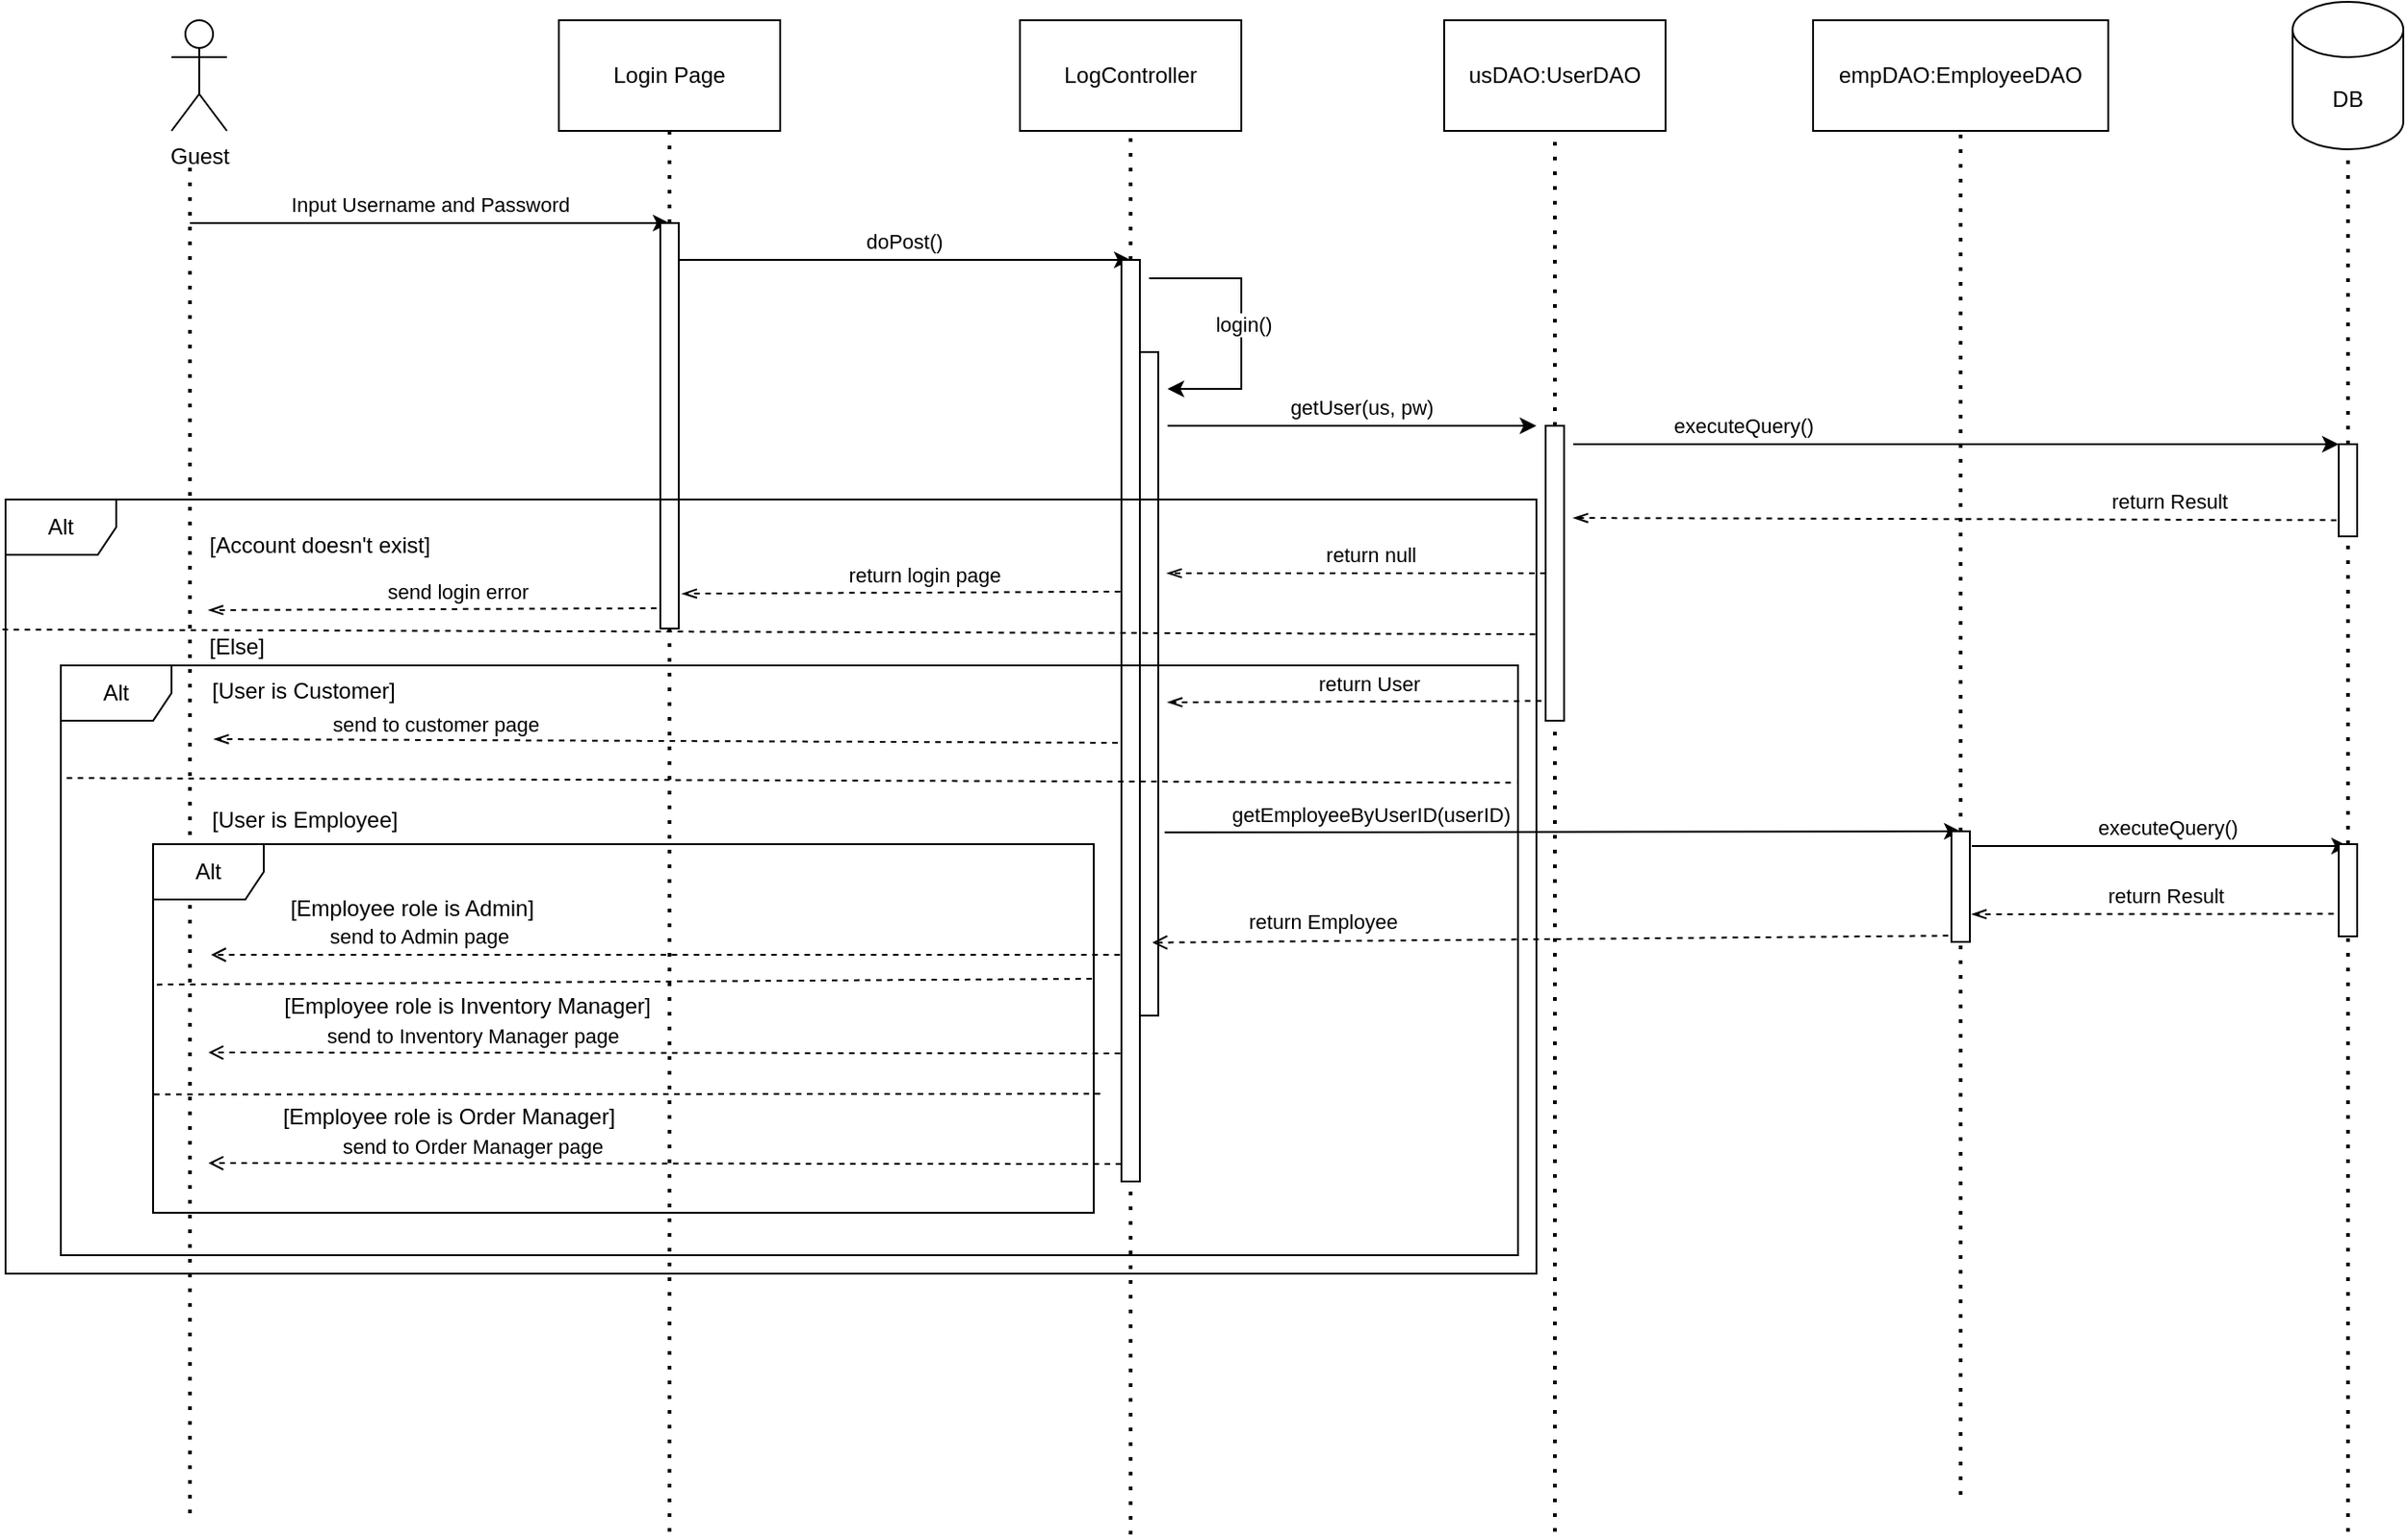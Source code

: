 <mxfile version="22.0.0" type="device">
  <diagram name="Page-1" id="2YBvvXClWsGukQMizWep">
    <mxGraphModel dx="1550" dy="328" grid="1" gridSize="10" guides="1" tooltips="1" connect="1" arrows="1" fold="1" page="1" pageScale="1" pageWidth="850" pageHeight="1100" math="0" shadow="0">
      <root>
        <mxCell id="0" />
        <mxCell id="1" parent="0" />
        <mxCell id="jZs6XVhiPtIK_qM_JSvM-1" value="LogController" style="rounded=0;whiteSpace=wrap;html=1;" parent="1" vertex="1">
          <mxGeometry x="210" y="60" width="120" height="60" as="geometry" />
        </mxCell>
        <mxCell id="jZs6XVhiPtIK_qM_JSvM-2" value="usDAO:UserDAO" style="rounded=0;whiteSpace=wrap;html=1;" parent="1" vertex="1">
          <mxGeometry x="440" y="60" width="120" height="60" as="geometry" />
        </mxCell>
        <mxCell id="jZs6XVhiPtIK_qM_JSvM-4" value="DB" style="shape=cylinder3;whiteSpace=wrap;html=1;boundedLbl=1;backgroundOutline=1;size=15;" parent="1" vertex="1">
          <mxGeometry x="900" y="50" width="60" height="80" as="geometry" />
        </mxCell>
        <mxCell id="jZs6XVhiPtIK_qM_JSvM-5" value="empDAO:EmployeeDAO" style="rounded=0;whiteSpace=wrap;html=1;" parent="1" vertex="1">
          <mxGeometry x="640" y="60" width="160" height="60" as="geometry" />
        </mxCell>
        <mxCell id="jZs6XVhiPtIK_qM_JSvM-6" value="" style="endArrow=none;dashed=1;html=1;dashPattern=1 3;strokeWidth=2;rounded=0;entryX=0.5;entryY=1;entryDx=0;entryDy=0;" parent="1" source="jZs6XVhiPtIK_qM_JSvM-23" target="jZs6XVhiPtIK_qM_JSvM-1" edge="1">
          <mxGeometry width="50" height="50" relative="1" as="geometry">
            <mxPoint x="270" y="881.455" as="sourcePoint" />
            <mxPoint x="560" y="230" as="targetPoint" />
          </mxGeometry>
        </mxCell>
        <mxCell id="jZs6XVhiPtIK_qM_JSvM-7" value="" style="endArrow=none;dashed=1;html=1;dashPattern=1 3;strokeWidth=2;rounded=0;entryX=0.5;entryY=1;entryDx=0;entryDy=0;" parent="1" source="jZs6XVhiPtIK_qM_JSvM-30" target="jZs6XVhiPtIK_qM_JSvM-2" edge="1">
          <mxGeometry width="50" height="50" relative="1" as="geometry">
            <mxPoint x="500" y="880" as="sourcePoint" />
            <mxPoint x="280" y="130" as="targetPoint" />
          </mxGeometry>
        </mxCell>
        <mxCell id="jZs6XVhiPtIK_qM_JSvM-8" value="" style="endArrow=none;dashed=1;html=1;dashPattern=1 3;strokeWidth=2;rounded=0;entryX=0.5;entryY=1;entryDx=0;entryDy=0;" parent="1" source="jZs6XVhiPtIK_qM_JSvM-69" target="jZs6XVhiPtIK_qM_JSvM-5" edge="1">
          <mxGeometry width="50" height="50" relative="1" as="geometry">
            <mxPoint x="720" y="860" as="sourcePoint" />
            <mxPoint x="290" y="140" as="targetPoint" />
          </mxGeometry>
        </mxCell>
        <mxCell id="jZs6XVhiPtIK_qM_JSvM-9" value="" style="endArrow=none;dashed=1;html=1;dashPattern=1 3;strokeWidth=2;rounded=0;entryX=0.5;entryY=1;entryDx=0;entryDy=0;entryPerimeter=0;" parent="1" source="jZs6XVhiPtIK_qM_JSvM-35" target="jZs6XVhiPtIK_qM_JSvM-4" edge="1">
          <mxGeometry width="50" height="50" relative="1" as="geometry">
            <mxPoint x="930" y="880" as="sourcePoint" />
            <mxPoint x="300" y="150" as="targetPoint" />
          </mxGeometry>
        </mxCell>
        <mxCell id="jZs6XVhiPtIK_qM_JSvM-14" value="Login Page" style="rounded=0;whiteSpace=wrap;html=1;" parent="1" vertex="1">
          <mxGeometry x="-40" y="60" width="120" height="60" as="geometry" />
        </mxCell>
        <mxCell id="jZs6XVhiPtIK_qM_JSvM-15" value="" style="endArrow=none;dashed=1;html=1;dashPattern=1 3;strokeWidth=2;rounded=0;entryX=0.5;entryY=1;entryDx=0;entryDy=0;" parent="1" source="jZs6XVhiPtIK_qM_JSvM-43" target="jZs6XVhiPtIK_qM_JSvM-14" edge="1">
          <mxGeometry width="50" height="50" relative="1" as="geometry">
            <mxPoint x="20" y="880" as="sourcePoint" />
            <mxPoint x="280" y="130" as="targetPoint" />
          </mxGeometry>
        </mxCell>
        <mxCell id="jZs6XVhiPtIK_qM_JSvM-16" value="Guest" style="shape=umlActor;verticalLabelPosition=bottom;verticalAlign=top;html=1;outlineConnect=0;" parent="1" vertex="1">
          <mxGeometry x="-250" y="60" width="30" height="60" as="geometry" />
        </mxCell>
        <mxCell id="jZs6XVhiPtIK_qM_JSvM-17" value="" style="endArrow=none;dashed=1;html=1;dashPattern=1 3;strokeWidth=2;rounded=0;" parent="1" edge="1">
          <mxGeometry width="50" height="50" relative="1" as="geometry">
            <mxPoint x="-240" y="870" as="sourcePoint" />
            <mxPoint x="-240" y="140" as="targetPoint" />
          </mxGeometry>
        </mxCell>
        <mxCell id="jZs6XVhiPtIK_qM_JSvM-19" value="" style="endArrow=classic;html=1;rounded=0;" parent="1" edge="1">
          <mxGeometry width="50" height="50" relative="1" as="geometry">
            <mxPoint x="-240" y="170" as="sourcePoint" />
            <mxPoint x="20" y="170" as="targetPoint" />
          </mxGeometry>
        </mxCell>
        <mxCell id="jZs6XVhiPtIK_qM_JSvM-20" value="Input Username and Password" style="edgeLabel;html=1;align=center;verticalAlign=middle;resizable=0;points=[];" parent="jZs6XVhiPtIK_qM_JSvM-19" vertex="1" connectable="0">
          <mxGeometry x="-0.083" y="-1" relative="1" as="geometry">
            <mxPoint x="11" y="-11" as="offset" />
          </mxGeometry>
        </mxCell>
        <mxCell id="jZs6XVhiPtIK_qM_JSvM-21" value="" style="endArrow=classic;html=1;rounded=0;" parent="1" edge="1">
          <mxGeometry width="50" height="50" relative="1" as="geometry">
            <mxPoint x="20" y="190" as="sourcePoint" />
            <mxPoint x="270" y="190" as="targetPoint" />
          </mxGeometry>
        </mxCell>
        <mxCell id="jZs6XVhiPtIK_qM_JSvM-22" value="doPost()" style="edgeLabel;html=1;align=center;verticalAlign=middle;resizable=0;points=[];" parent="jZs6XVhiPtIK_qM_JSvM-21" vertex="1" connectable="0">
          <mxGeometry x="0.014" y="-3" relative="1" as="geometry">
            <mxPoint y="-13" as="offset" />
          </mxGeometry>
        </mxCell>
        <mxCell id="jZs6XVhiPtIK_qM_JSvM-24" value="" style="endArrow=none;dashed=1;html=1;dashPattern=1 3;strokeWidth=2;rounded=0;entryX=0.5;entryY=1;entryDx=0;entryDy=0;" parent="1" target="jZs6XVhiPtIK_qM_JSvM-23" edge="1">
          <mxGeometry width="50" height="50" relative="1" as="geometry">
            <mxPoint x="270" y="881.455" as="sourcePoint" />
            <mxPoint x="270" y="120" as="targetPoint" />
          </mxGeometry>
        </mxCell>
        <mxCell id="jZs6XVhiPtIK_qM_JSvM-23" value="" style="rounded=0;whiteSpace=wrap;html=1;" parent="1" vertex="1">
          <mxGeometry x="265" y="190" width="10" height="500" as="geometry" />
        </mxCell>
        <mxCell id="jZs6XVhiPtIK_qM_JSvM-25" value="" style="endArrow=classic;html=1;rounded=0;" parent="1" edge="1">
          <mxGeometry width="50" height="50" relative="1" as="geometry">
            <mxPoint x="280" y="200" as="sourcePoint" />
            <mxPoint x="290" y="260" as="targetPoint" />
            <Array as="points">
              <mxPoint x="330" y="200" />
              <mxPoint x="330" y="260" />
            </Array>
          </mxGeometry>
        </mxCell>
        <mxCell id="jZs6XVhiPtIK_qM_JSvM-27" value="login()" style="edgeLabel;html=1;align=center;verticalAlign=middle;resizable=0;points=[];" parent="jZs6XVhiPtIK_qM_JSvM-25" vertex="1" connectable="0">
          <mxGeometry x="-0.003" y="1" relative="1" as="geometry">
            <mxPoint as="offset" />
          </mxGeometry>
        </mxCell>
        <mxCell id="jZs6XVhiPtIK_qM_JSvM-26" value="" style="rounded=0;whiteSpace=wrap;html=1;" parent="1" vertex="1">
          <mxGeometry x="275" y="240" width="10" height="360" as="geometry" />
        </mxCell>
        <mxCell id="jZs6XVhiPtIK_qM_JSvM-28" value="" style="endArrow=classic;html=1;rounded=0;" parent="1" edge="1">
          <mxGeometry width="50" height="50" relative="1" as="geometry">
            <mxPoint x="290" y="280" as="sourcePoint" />
            <mxPoint x="490" y="280" as="targetPoint" />
          </mxGeometry>
        </mxCell>
        <mxCell id="jZs6XVhiPtIK_qM_JSvM-29" value="getUser(us, pw)" style="edgeLabel;html=1;align=center;verticalAlign=middle;resizable=0;points=[];" parent="jZs6XVhiPtIK_qM_JSvM-28" vertex="1" connectable="0">
          <mxGeometry x="0.049" y="1" relative="1" as="geometry">
            <mxPoint y="-9" as="offset" />
          </mxGeometry>
        </mxCell>
        <mxCell id="jZs6XVhiPtIK_qM_JSvM-31" value="" style="endArrow=none;dashed=1;html=1;dashPattern=1 3;strokeWidth=2;rounded=0;entryX=0.5;entryY=1;entryDx=0;entryDy=0;" parent="1" target="jZs6XVhiPtIK_qM_JSvM-30" edge="1">
          <mxGeometry width="50" height="50" relative="1" as="geometry">
            <mxPoint x="500" y="880" as="sourcePoint" />
            <mxPoint x="500" y="120" as="targetPoint" />
          </mxGeometry>
        </mxCell>
        <mxCell id="jZs6XVhiPtIK_qM_JSvM-30" value="" style="rounded=0;whiteSpace=wrap;html=1;" parent="1" vertex="1">
          <mxGeometry x="495" y="280" width="10" height="160" as="geometry" />
        </mxCell>
        <mxCell id="jZs6XVhiPtIK_qM_JSvM-32" value="" style="endArrow=classic;html=1;rounded=0;entryX=0;entryY=0;entryDx=0;entryDy=0;" parent="1" target="jZs6XVhiPtIK_qM_JSvM-35" edge="1">
          <mxGeometry width="50" height="50" relative="1" as="geometry">
            <mxPoint x="510" y="290" as="sourcePoint" />
            <mxPoint x="920" y="290" as="targetPoint" />
          </mxGeometry>
        </mxCell>
        <mxCell id="jZs6XVhiPtIK_qM_JSvM-33" value="executeQuery()" style="edgeLabel;html=1;align=center;verticalAlign=middle;resizable=0;points=[];" parent="jZs6XVhiPtIK_qM_JSvM-32" vertex="1" connectable="0">
          <mxGeometry x="-0.113" y="2" relative="1" as="geometry">
            <mxPoint x="-92" y="-8" as="offset" />
          </mxGeometry>
        </mxCell>
        <mxCell id="jZs6XVhiPtIK_qM_JSvM-36" value="" style="endArrow=none;dashed=1;html=1;dashPattern=1 3;strokeWidth=2;rounded=0;entryX=0.5;entryY=1;entryDx=0;entryDy=0;entryPerimeter=0;" parent="1" source="jZs6XVhiPtIK_qM_JSvM-73" target="jZs6XVhiPtIK_qM_JSvM-35" edge="1">
          <mxGeometry width="50" height="50" relative="1" as="geometry">
            <mxPoint x="930" y="880" as="sourcePoint" />
            <mxPoint x="930" y="130" as="targetPoint" />
          </mxGeometry>
        </mxCell>
        <mxCell id="jZs6XVhiPtIK_qM_JSvM-35" value="" style="rounded=0;whiteSpace=wrap;html=1;" parent="1" vertex="1">
          <mxGeometry x="925" y="290" width="10" height="50" as="geometry" />
        </mxCell>
        <mxCell id="jZs6XVhiPtIK_qM_JSvM-37" value="" style="endArrow=openThin;html=1;rounded=0;dashed=1;endFill=0;exitX=-0.125;exitY=0.824;exitDx=0;exitDy=0;exitPerimeter=0;" parent="1" source="jZs6XVhiPtIK_qM_JSvM-35" edge="1">
          <mxGeometry width="50" height="50" relative="1" as="geometry">
            <mxPoint x="920" y="330" as="sourcePoint" />
            <mxPoint x="510" y="330" as="targetPoint" />
          </mxGeometry>
        </mxCell>
        <mxCell id="jZs6XVhiPtIK_qM_JSvM-38" value="return Result" style="edgeLabel;html=1;align=center;verticalAlign=middle;resizable=0;points=[];" parent="jZs6XVhiPtIK_qM_JSvM-37" vertex="1" connectable="0">
          <mxGeometry x="-0.305" y="2" relative="1" as="geometry">
            <mxPoint x="53" y="-12" as="offset" />
          </mxGeometry>
        </mxCell>
        <mxCell id="jZs6XVhiPtIK_qM_JSvM-39" value="" style="endArrow=openThin;html=1;rounded=0;dashed=1;endFill=0;exitX=0;exitY=0.5;exitDx=0;exitDy=0;" parent="1" source="jZs6XVhiPtIK_qM_JSvM-30" edge="1">
          <mxGeometry width="50" height="50" relative="1" as="geometry">
            <mxPoint x="480" y="360" as="sourcePoint" />
            <mxPoint x="289.677" y="360" as="targetPoint" />
          </mxGeometry>
        </mxCell>
        <mxCell id="jZs6XVhiPtIK_qM_JSvM-40" value="return null" style="edgeLabel;html=1;align=center;verticalAlign=middle;resizable=0;points=[];" parent="jZs6XVhiPtIK_qM_JSvM-39" vertex="1" connectable="0">
          <mxGeometry x="-0.305" y="2" relative="1" as="geometry">
            <mxPoint x="-24" y="-12" as="offset" />
          </mxGeometry>
        </mxCell>
        <mxCell id="jZs6XVhiPtIK_qM_JSvM-44" value="" style="endArrow=none;dashed=1;html=1;dashPattern=1 3;strokeWidth=2;rounded=0;entryX=0.5;entryY=1;entryDx=0;entryDy=0;" parent="1" target="jZs6XVhiPtIK_qM_JSvM-43" edge="1">
          <mxGeometry width="50" height="50" relative="1" as="geometry">
            <mxPoint x="20" y="880" as="sourcePoint" />
            <mxPoint x="20" y="120" as="targetPoint" />
          </mxGeometry>
        </mxCell>
        <mxCell id="jZs6XVhiPtIK_qM_JSvM-43" value="" style="rounded=0;whiteSpace=wrap;html=1;" parent="1" vertex="1">
          <mxGeometry x="15" y="170" width="10" height="220" as="geometry" />
        </mxCell>
        <mxCell id="jZs6XVhiPtIK_qM_JSvM-45" value="" style="endArrow=openThin;html=1;rounded=0;dashed=1;endFill=0;exitX=-0.063;exitY=0.36;exitDx=0;exitDy=0;exitPerimeter=0;entryX=1.18;entryY=0.914;entryDx=0;entryDy=0;entryPerimeter=0;" parent="1" source="jZs6XVhiPtIK_qM_JSvM-23" target="jZs6XVhiPtIK_qM_JSvM-43" edge="1">
          <mxGeometry width="50" height="50" relative="1" as="geometry">
            <mxPoint x="260" y="370" as="sourcePoint" />
            <mxPoint x="33" y="370" as="targetPoint" />
          </mxGeometry>
        </mxCell>
        <mxCell id="jZs6XVhiPtIK_qM_JSvM-46" value="return login page" style="edgeLabel;html=1;align=center;verticalAlign=middle;resizable=0;points=[];" parent="jZs6XVhiPtIK_qM_JSvM-45" vertex="1" connectable="0">
          <mxGeometry x="-0.305" y="2" relative="1" as="geometry">
            <mxPoint x="-24" y="-12" as="offset" />
          </mxGeometry>
        </mxCell>
        <mxCell id="jZs6XVhiPtIK_qM_JSvM-47" value="" style="endArrow=openThin;html=1;rounded=0;dashed=1;endFill=0;exitX=-0.207;exitY=0.95;exitDx=0;exitDy=0;exitPerimeter=0;" parent="1" source="jZs6XVhiPtIK_qM_JSvM-43" edge="1">
          <mxGeometry width="50" height="50" relative="1" as="geometry">
            <mxPoint y="380" as="sourcePoint" />
            <mxPoint x="-230" y="380" as="targetPoint" />
          </mxGeometry>
        </mxCell>
        <mxCell id="jZs6XVhiPtIK_qM_JSvM-48" value="send login error" style="edgeLabel;html=1;align=center;verticalAlign=middle;resizable=0;points=[];" parent="jZs6XVhiPtIK_qM_JSvM-47" vertex="1" connectable="0">
          <mxGeometry x="-0.305" y="2" relative="1" as="geometry">
            <mxPoint x="-24" y="-12" as="offset" />
          </mxGeometry>
        </mxCell>
        <mxCell id="jZs6XVhiPtIK_qM_JSvM-53" value="[Account doesn&#39;t exist]" style="text;html=1;align=center;verticalAlign=middle;resizable=0;points=[];autosize=1;strokeColor=none;fillColor=none;" parent="1" vertex="1">
          <mxGeometry x="-240" y="330" width="140" height="30" as="geometry" />
        </mxCell>
        <mxCell id="jZs6XVhiPtIK_qM_JSvM-62" value="" style="endArrow=openThin;html=1;rounded=0;dashed=1;endFill=0;exitX=-0.224;exitY=0.933;exitDx=0;exitDy=0;exitPerimeter=0;" parent="1" source="jZs6XVhiPtIK_qM_JSvM-30" edge="1">
          <mxGeometry width="50" height="50" relative="1" as="geometry">
            <mxPoint x="480" y="430" as="sourcePoint" />
            <mxPoint x="290" y="430" as="targetPoint" />
          </mxGeometry>
        </mxCell>
        <mxCell id="jZs6XVhiPtIK_qM_JSvM-63" value="return User" style="edgeLabel;html=1;align=center;verticalAlign=middle;resizable=0;points=[];" parent="jZs6XVhiPtIK_qM_JSvM-62" vertex="1" connectable="0">
          <mxGeometry x="-0.305" y="2" relative="1" as="geometry">
            <mxPoint x="-24" y="-12" as="offset" />
          </mxGeometry>
        </mxCell>
        <mxCell id="jZs6XVhiPtIK_qM_JSvM-64" value="" style="endArrow=openThin;html=1;rounded=0;dashed=1;endFill=0;exitX=-0.196;exitY=0.524;exitDx=0;exitDy=0;exitPerimeter=0;" parent="1" source="jZs6XVhiPtIK_qM_JSvM-23" edge="1">
          <mxGeometry width="50" height="50" relative="1" as="geometry">
            <mxPoint x="260" y="450" as="sourcePoint" />
            <mxPoint x="-227" y="450" as="targetPoint" />
          </mxGeometry>
        </mxCell>
        <mxCell id="jZs6XVhiPtIK_qM_JSvM-65" value="send to customer page" style="edgeLabel;html=1;align=center;verticalAlign=middle;resizable=0;points=[];" parent="jZs6XVhiPtIK_qM_JSvM-64" vertex="1" connectable="0">
          <mxGeometry x="-0.305" y="2" relative="1" as="geometry">
            <mxPoint x="-200" y="-12" as="offset" />
          </mxGeometry>
        </mxCell>
        <mxCell id="jZs6XVhiPtIK_qM_JSvM-66" value="[User is Customer]" style="text;whiteSpace=wrap;html=1;" parent="1" vertex="1">
          <mxGeometry x="-230" y="410" width="130" height="40" as="geometry" />
        </mxCell>
        <mxCell id="jZs6XVhiPtIK_qM_JSvM-67" value="" style="endArrow=classic;html=1;rounded=0;exitX=1.339;exitY=0.724;exitDx=0;exitDy=0;exitPerimeter=0;" parent="1" source="jZs6XVhiPtIK_qM_JSvM-26" edge="1">
          <mxGeometry width="50" height="50" relative="1" as="geometry">
            <mxPoint x="300" y="480" as="sourcePoint" />
            <mxPoint x="720" y="500" as="targetPoint" />
          </mxGeometry>
        </mxCell>
        <mxCell id="jZs6XVhiPtIK_qM_JSvM-68" value="getEmployeeByUserID(userID)" style="edgeLabel;html=1;align=center;verticalAlign=middle;resizable=0;points=[];" parent="jZs6XVhiPtIK_qM_JSvM-67" vertex="1" connectable="0">
          <mxGeometry x="0.212" y="-2" relative="1" as="geometry">
            <mxPoint x="-150" y="-12" as="offset" />
          </mxGeometry>
        </mxCell>
        <mxCell id="jZs6XVhiPtIK_qM_JSvM-70" value="" style="endArrow=none;dashed=1;html=1;dashPattern=1 3;strokeWidth=2;rounded=0;entryX=0.5;entryY=1;entryDx=0;entryDy=0;" parent="1" target="jZs6XVhiPtIK_qM_JSvM-69" edge="1">
          <mxGeometry width="50" height="50" relative="1" as="geometry">
            <mxPoint x="720" y="860" as="sourcePoint" />
            <mxPoint x="720" y="120" as="targetPoint" />
          </mxGeometry>
        </mxCell>
        <mxCell id="jZs6XVhiPtIK_qM_JSvM-69" value="" style="rounded=0;whiteSpace=wrap;html=1;" parent="1" vertex="1">
          <mxGeometry x="715" y="500" width="10" height="60" as="geometry" />
        </mxCell>
        <mxCell id="jZs6XVhiPtIK_qM_JSvM-71" value="" style="endArrow=classic;html=1;rounded=0;" parent="1" edge="1">
          <mxGeometry width="50" height="50" relative="1" as="geometry">
            <mxPoint x="726" y="508" as="sourcePoint" />
            <mxPoint x="930" y="508" as="targetPoint" />
          </mxGeometry>
        </mxCell>
        <mxCell id="jZs6XVhiPtIK_qM_JSvM-72" value="executeQuery()" style="edgeLabel;html=1;align=center;verticalAlign=middle;resizable=0;points=[];" parent="jZs6XVhiPtIK_qM_JSvM-71" vertex="1" connectable="0">
          <mxGeometry x="-0.12" y="-1" relative="1" as="geometry">
            <mxPoint x="16" y="-11" as="offset" />
          </mxGeometry>
        </mxCell>
        <mxCell id="jZs6XVhiPtIK_qM_JSvM-74" value="" style="endArrow=none;dashed=1;html=1;dashPattern=1 3;strokeWidth=2;rounded=0;entryX=0.5;entryY=1;entryDx=0;entryDy=0;entryPerimeter=0;" parent="1" target="jZs6XVhiPtIK_qM_JSvM-73" edge="1">
          <mxGeometry width="50" height="50" relative="1" as="geometry">
            <mxPoint x="930" y="880" as="sourcePoint" />
            <mxPoint x="930" y="340" as="targetPoint" />
          </mxGeometry>
        </mxCell>
        <mxCell id="jZs6XVhiPtIK_qM_JSvM-73" value="" style="rounded=0;whiteSpace=wrap;html=1;" parent="1" vertex="1">
          <mxGeometry x="925" y="507" width="10" height="50" as="geometry" />
        </mxCell>
        <mxCell id="jZs6XVhiPtIK_qM_JSvM-75" value="" style="endArrow=openThin;html=1;rounded=0;dashed=1;endFill=0;exitX=-0.271;exitY=0.755;exitDx=0;exitDy=0;exitPerimeter=0;" parent="1" source="jZs6XVhiPtIK_qM_JSvM-73" edge="1">
          <mxGeometry width="50" height="50" relative="1" as="geometry">
            <mxPoint x="916" y="545" as="sourcePoint" />
            <mxPoint x="726" y="545" as="targetPoint" />
          </mxGeometry>
        </mxCell>
        <mxCell id="jZs6XVhiPtIK_qM_JSvM-76" value="return Result" style="edgeLabel;html=1;align=center;verticalAlign=middle;resizable=0;points=[];" parent="jZs6XVhiPtIK_qM_JSvM-75" vertex="1" connectable="0">
          <mxGeometry x="-0.305" y="2" relative="1" as="geometry">
            <mxPoint x="-24" y="-12" as="offset" />
          </mxGeometry>
        </mxCell>
        <mxCell id="jZs6XVhiPtIK_qM_JSvM-77" value="" style="endArrow=open;html=1;rounded=0;dashed=1;endFill=0;exitX=-0.17;exitY=0.944;exitDx=0;exitDy=0;exitPerimeter=0;entryX=0.674;entryY=0.89;entryDx=0;entryDy=0;entryPerimeter=0;" parent="1" source="jZs6XVhiPtIK_qM_JSvM-69" target="jZs6XVhiPtIK_qM_JSvM-26" edge="1">
          <mxGeometry width="50" height="50" relative="1" as="geometry">
            <mxPoint x="710" y="550" as="sourcePoint" />
            <mxPoint x="300" y="550" as="targetPoint" />
          </mxGeometry>
        </mxCell>
        <mxCell id="jZs6XVhiPtIK_qM_JSvM-78" value="return Employee" style="edgeLabel;html=1;align=center;verticalAlign=middle;resizable=0;points=[];" parent="jZs6XVhiPtIK_qM_JSvM-77" vertex="1" connectable="0">
          <mxGeometry x="0.317" y="-3" relative="1" as="geometry">
            <mxPoint x="-56" y="-7" as="offset" />
          </mxGeometry>
        </mxCell>
        <mxCell id="jZs6XVhiPtIK_qM_JSvM-79" value="" style="endArrow=open;html=1;rounded=0;dashed=1;endFill=0;exitX=-0.083;exitY=0.738;exitDx=0;exitDy=0;exitPerimeter=0;" parent="1" edge="1">
          <mxGeometry width="50" height="50" relative="1" as="geometry">
            <mxPoint x="264.17" y="567" as="sourcePoint" />
            <mxPoint x="-228.597" y="567" as="targetPoint" />
          </mxGeometry>
        </mxCell>
        <mxCell id="jZs6XVhiPtIK_qM_JSvM-80" value="send to Admin page" style="edgeLabel;html=1;align=center;verticalAlign=middle;resizable=0;points=[];" parent="jZs6XVhiPtIK_qM_JSvM-79" vertex="1" connectable="0">
          <mxGeometry x="-0.237" y="1" relative="1" as="geometry">
            <mxPoint x="-192" y="-11" as="offset" />
          </mxGeometry>
        </mxCell>
        <mxCell id="jZs6XVhiPtIK_qM_JSvM-81" value="[Employee role is Admin]" style="text;html=1;align=center;verticalAlign=middle;resizable=0;points=[];autosize=1;strokeColor=none;fillColor=none;" parent="1" vertex="1">
          <mxGeometry x="-200" y="527" width="160" height="30" as="geometry" />
        </mxCell>
        <mxCell id="jZs6XVhiPtIK_qM_JSvM-82" value="" style="endArrow=open;html=1;rounded=0;dashed=1;endFill=0;exitX=-0.066;exitY=0.861;exitDx=0;exitDy=0;exitPerimeter=0;" parent="1" source="jZs6XVhiPtIK_qM_JSvM-23" edge="1">
          <mxGeometry width="50" height="50" relative="1" as="geometry">
            <mxPoint x="250" y="620" as="sourcePoint" />
            <mxPoint x="-230" y="620" as="targetPoint" />
          </mxGeometry>
        </mxCell>
        <mxCell id="jZs6XVhiPtIK_qM_JSvM-83" value="send to Inventory Manager page" style="edgeLabel;html=1;align=center;verticalAlign=middle;resizable=0;points=[];" parent="jZs6XVhiPtIK_qM_JSvM-82" vertex="1" connectable="0">
          <mxGeometry x="-0.237" y="1" relative="1" as="geometry">
            <mxPoint x="-163" y="-11" as="offset" />
          </mxGeometry>
        </mxCell>
        <mxCell id="jZs6XVhiPtIK_qM_JSvM-84" value="[Employee role is Inventory Manager]" style="text;html=1;align=center;verticalAlign=middle;resizable=0;points=[];autosize=1;strokeColor=none;fillColor=none;" parent="1" vertex="1">
          <mxGeometry x="-200" y="580" width="220" height="30" as="geometry" />
        </mxCell>
        <mxCell id="jZs6XVhiPtIK_qM_JSvM-85" value="" style="endArrow=open;html=1;rounded=0;dashed=1;endFill=0;exitX=-0.014;exitY=0.981;exitDx=0;exitDy=0;exitPerimeter=0;" parent="1" source="jZs6XVhiPtIK_qM_JSvM-23" edge="1">
          <mxGeometry width="50" height="50" relative="1" as="geometry">
            <mxPoint x="260" y="680" as="sourcePoint" />
            <mxPoint x="-230" y="680" as="targetPoint" />
          </mxGeometry>
        </mxCell>
        <mxCell id="jZs6XVhiPtIK_qM_JSvM-86" value="send to Order Manager page" style="edgeLabel;html=1;align=center;verticalAlign=middle;resizable=0;points=[];" parent="jZs6XVhiPtIK_qM_JSvM-85" vertex="1" connectable="0">
          <mxGeometry x="-0.237" y="1" relative="1" as="geometry">
            <mxPoint x="-163" y="-11" as="offset" />
          </mxGeometry>
        </mxCell>
        <mxCell id="jZs6XVhiPtIK_qM_JSvM-90" value="Alt" style="shape=umlFrame;whiteSpace=wrap;html=1;pointerEvents=0;" parent="1" vertex="1">
          <mxGeometry x="-340" y="320" width="830" height="420" as="geometry" />
        </mxCell>
        <mxCell id="jZs6XVhiPtIK_qM_JSvM-91" value="Alt" style="shape=umlFrame;whiteSpace=wrap;html=1;pointerEvents=0;" parent="1" vertex="1">
          <mxGeometry x="-310" y="410" width="790" height="320" as="geometry" />
        </mxCell>
        <mxCell id="jZs6XVhiPtIK_qM_JSvM-87" value="[Employee role is Order Manager]" style="text;html=1;align=center;verticalAlign=middle;resizable=0;points=[];autosize=1;strokeColor=none;fillColor=none;" parent="1" vertex="1">
          <mxGeometry x="-200" y="640" width="200" height="30" as="geometry" />
        </mxCell>
        <mxCell id="jZs6XVhiPtIK_qM_JSvM-92" value="[User is Employee]" style="text;whiteSpace=wrap;html=1;" parent="1" vertex="1">
          <mxGeometry x="-230" y="480" width="130" height="40" as="geometry" />
        </mxCell>
        <mxCell id="jZs6XVhiPtIK_qM_JSvM-93" value="Alt" style="shape=umlFrame;whiteSpace=wrap;html=1;pointerEvents=0;" parent="1" vertex="1">
          <mxGeometry x="-260" y="507" width="510" height="200" as="geometry" />
        </mxCell>
        <mxCell id="jZs6XVhiPtIK_qM_JSvM-94" value="[Else]" style="text;html=1;align=center;verticalAlign=middle;resizable=0;points=[];autosize=1;strokeColor=none;fillColor=none;" parent="1" vertex="1">
          <mxGeometry x="-240" y="385" width="50" height="30" as="geometry" />
        </mxCell>
        <mxCell id="PLSLTmwb6G0YA_U-e3H8-1" value="" style="endArrow=none;dashed=1;html=1;rounded=0;exitX=0.001;exitY=0.679;exitDx=0;exitDy=0;exitPerimeter=0;entryX=1.009;entryY=0.677;entryDx=0;entryDy=0;entryPerimeter=0;" edge="1" parent="1" source="jZs6XVhiPtIK_qM_JSvM-93" target="jZs6XVhiPtIK_qM_JSvM-93">
          <mxGeometry width="50" height="50" relative="1" as="geometry">
            <mxPoint x="-50" y="620" as="sourcePoint" />
            <mxPoint y="570" as="targetPoint" />
          </mxGeometry>
        </mxCell>
        <mxCell id="PLSLTmwb6G0YA_U-e3H8-2" value="" style="endArrow=none;dashed=1;html=1;rounded=0;exitX=0.004;exitY=0.381;exitDx=0;exitDy=0;exitPerimeter=0;entryX=1;entryY=0.365;entryDx=0;entryDy=0;entryPerimeter=0;" edge="1" parent="1" source="jZs6XVhiPtIK_qM_JSvM-93" target="jZs6XVhiPtIK_qM_JSvM-93">
          <mxGeometry width="50" height="50" relative="1" as="geometry">
            <mxPoint x="-249" y="653" as="sourcePoint" />
            <mxPoint x="265" y="652" as="targetPoint" />
          </mxGeometry>
        </mxCell>
        <mxCell id="PLSLTmwb6G0YA_U-e3H8-3" value="" style="endArrow=none;dashed=1;html=1;rounded=0;exitX=0.004;exitY=0.191;exitDx=0;exitDy=0;exitPerimeter=0;entryX=0.999;entryY=0.199;entryDx=0;entryDy=0;entryPerimeter=0;" edge="1" parent="1" source="jZs6XVhiPtIK_qM_JSvM-91" target="jZs6XVhiPtIK_qM_JSvM-91">
          <mxGeometry width="50" height="50" relative="1" as="geometry">
            <mxPoint x="-70" y="500" as="sourcePoint" />
            <mxPoint x="-20" y="450" as="targetPoint" />
          </mxGeometry>
        </mxCell>
        <mxCell id="PLSLTmwb6G0YA_U-e3H8-4" value="" style="endArrow=none;dashed=1;html=1;rounded=0;exitX=-0.002;exitY=0.168;exitDx=0;exitDy=0;exitPerimeter=0;entryX=1;entryY=0.174;entryDx=0;entryDy=0;entryPerimeter=0;" edge="1" parent="1" source="jZs6XVhiPtIK_qM_JSvM-90" target="jZs6XVhiPtIK_qM_JSvM-90">
          <mxGeometry width="50" height="50" relative="1" as="geometry">
            <mxPoint x="30" y="500" as="sourcePoint" />
            <mxPoint x="80" y="450" as="targetPoint" />
          </mxGeometry>
        </mxCell>
      </root>
    </mxGraphModel>
  </diagram>
</mxfile>
